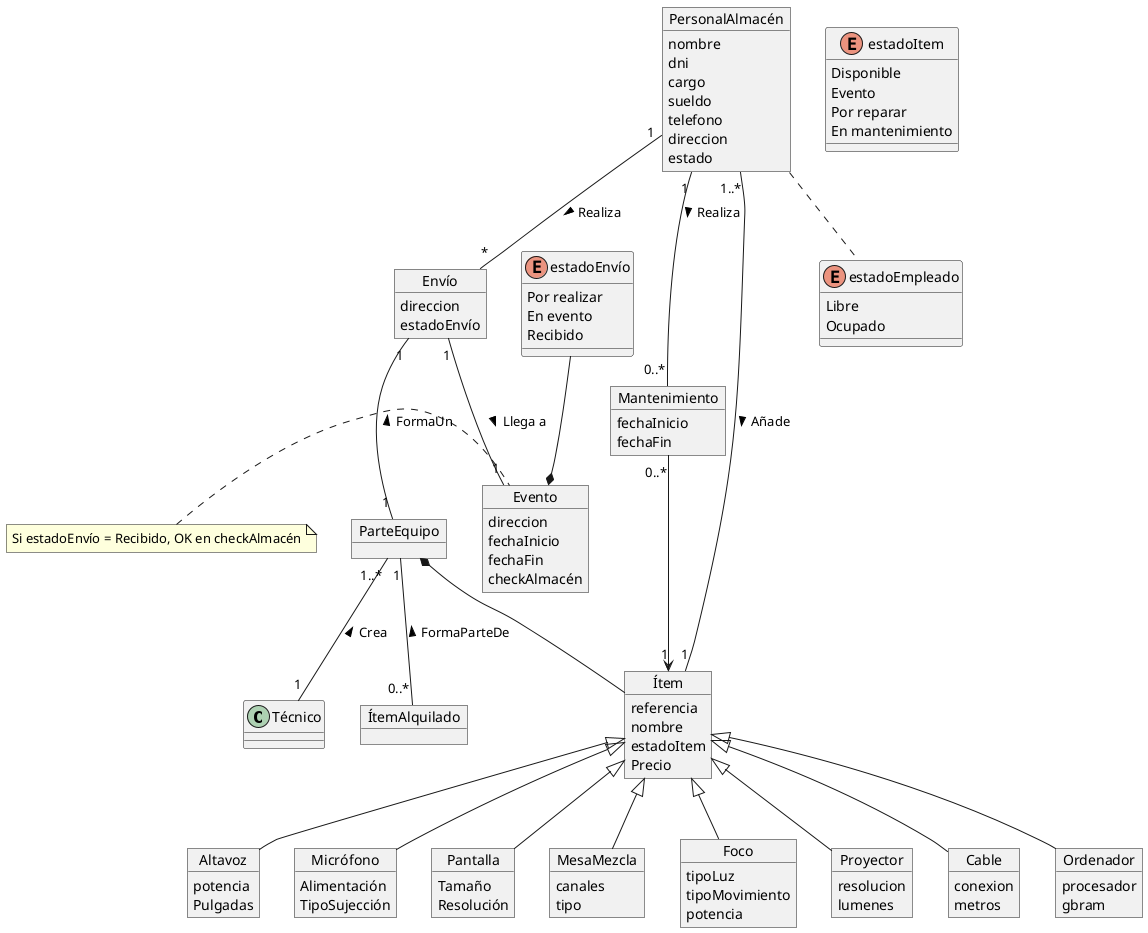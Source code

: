 @startuml ALMACÉN
class Técnico
object Evento{
    direccion
    fechaInicio
    fechaFin
    checkAlmacén
}
note left: Si estadoEnvío = Recibido, OK en checkAlmacén

object Envío{
    direccion
    estadoEnvío
}

object Ítem{
    referencia
    nombre
    estadoItem
    Precio
}

object ÍtemAlquilado{

}

enum estadoItem{
    Disponible
    Evento
    Por reparar
    En mantenimiento
}

enum estadoEnvío{
    Por realizar 
    En evento
    Recibido
}

object Mantenimiento{
    fechaInicio
    fechaFin
}

object PersonalAlmacén{
    nombre
    dni
    cargo
    sueldo
    telefono
    direccion
    estado
}

enum estadoEmpleado{
    Libre
    Ocupado
}

object Altavoz{
    potencia
    Pulgadas
}

object Micrófono{
    Alimentación
    TipoSujección
}

object Pantalla{
    Tamaño
    Resolución
}

object MesaMezcla{
    canales
    tipo
}

object Foco{
    tipoLuz
    tipoMovimiento
    potencia
}

object Proyector{
    resolucion
    lumenes
}

object Cable{
    conexion
    metros
}

object Ordenador{
    procesador
    gbram  
}

object ParteEquipo{
}

ParteEquipo "1..*"--"1" Técnico : Crea <  
Envío "1"--"1" ParteEquipo : FormaUn <
PersonalAlmacén "1"--"0..*" Mantenimiento : Realiza >
PersonalAlmacén "1"--"*" Envío : Realiza >
Mantenimiento "0..*"-->"1" Ítem
PersonalAlmacén"1..*"--"1" Ítem : Añade >
ParteEquipo *--Ítem
ParteEquipo "1" -- "0..*" ÍtemAlquilado : FormaParteDe <
estadoEnvío --* Evento
Envío"1"--"1"Evento : Llega a >
PersonalAlmacén .. estadoEmpleado
Ítem <|--Pantalla
Ítem <|--Altavoz
Ítem <|--Micrófono
Ítem <|--Ordenador
Ítem <|--MesaMezcla
Ítem <|--Proyector
Ítem <|--Cable
Ítem <|--Foco

@enduml
